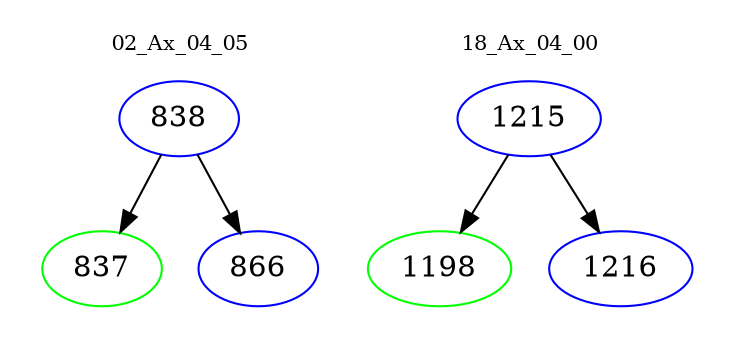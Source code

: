 digraph{
subgraph cluster_0 {
color = white
label = "02_Ax_04_05";
fontsize=10;
T0_838 [label="838", color="blue"]
T0_838 -> T0_837 [color="black"]
T0_837 [label="837", color="green"]
T0_838 -> T0_866 [color="black"]
T0_866 [label="866", color="blue"]
}
subgraph cluster_1 {
color = white
label = "18_Ax_04_00";
fontsize=10;
T1_1215 [label="1215", color="blue"]
T1_1215 -> T1_1198 [color="black"]
T1_1198 [label="1198", color="green"]
T1_1215 -> T1_1216 [color="black"]
T1_1216 [label="1216", color="blue"]
}
}
